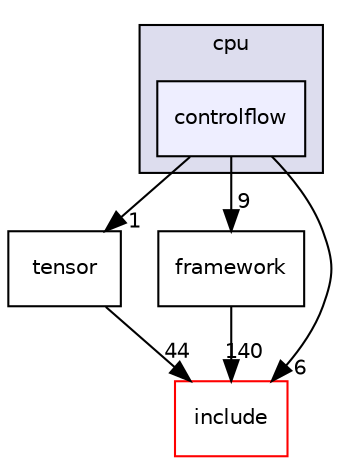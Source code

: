 digraph "onnxruntime/onnxruntime/core/providers/cpu/controlflow" {
  compound=true
  node [ fontsize="10", fontname="Helvetica"];
  edge [ labelfontsize="10", labelfontname="Helvetica"];
  subgraph clusterdir_3683cb2698e6daed4ebbd4c1d451f237 {
    graph [ bgcolor="#ddddee", pencolor="black", label="cpu" fontname="Helvetica", fontsize="10", URL="dir_3683cb2698e6daed4ebbd4c1d451f237.html"]
  dir_011b854fad1d517b29b8b395a778d00a [shape=box, label="controlflow", style="filled", fillcolor="#eeeeff", pencolor="black", URL="dir_011b854fad1d517b29b8b395a778d00a.html"];
  }
  dir_7d26c658b0bb1c0d69da41994bff74c9 [shape=box label="tensor" URL="dir_7d26c658b0bb1c0d69da41994bff74c9.html"];
  dir_1b4a698a764d4f86e6ae1764e7f37a99 [shape=box label="framework" URL="dir_1b4a698a764d4f86e6ae1764e7f37a99.html"];
  dir_f44f875884e6b767c5658db22ccaab42 [shape=box label="include" fillcolor="white" style="filled" color="red" URL="dir_f44f875884e6b767c5658db22ccaab42.html"];
  dir_7d26c658b0bb1c0d69da41994bff74c9->dir_f44f875884e6b767c5658db22ccaab42 [headlabel="44", labeldistance=1.5 headhref="dir_000029_000004.html"];
  dir_011b854fad1d517b29b8b395a778d00a->dir_7d26c658b0bb1c0d69da41994bff74c9 [headlabel="1", labeldistance=1.5 headhref="dir_000044_000029.html"];
  dir_011b854fad1d517b29b8b395a778d00a->dir_1b4a698a764d4f86e6ae1764e7f37a99 [headlabel="9", labeldistance=1.5 headhref="dir_000044_000027.html"];
  dir_011b854fad1d517b29b8b395a778d00a->dir_f44f875884e6b767c5658db22ccaab42 [headlabel="6", labeldistance=1.5 headhref="dir_000044_000004.html"];
  dir_1b4a698a764d4f86e6ae1764e7f37a99->dir_f44f875884e6b767c5658db22ccaab42 [headlabel="140", labeldistance=1.5 headhref="dir_000027_000004.html"];
}
